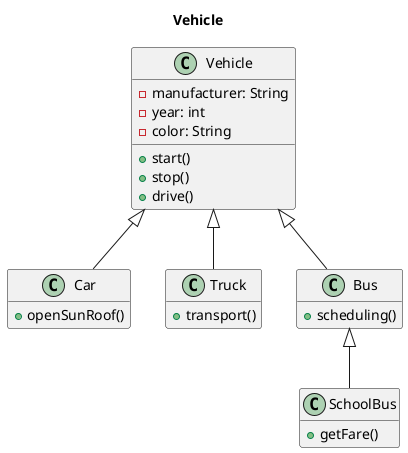 @startuml Inheritance
title Vehicle

class Vehicle{
    -manufacturer: String
    -year: int
    -color: String
    +start()
    +stop()
    +drive()
}


class Car extends Vehicle{
    +openSunRoof()
}

class Truck extends Vehicle{
    +transport()
}

class Bus extends Vehicle{
    +scheduling()

}

class SchoolBus extends Bus{
    +getFare()
}

hide empty member

@enduml